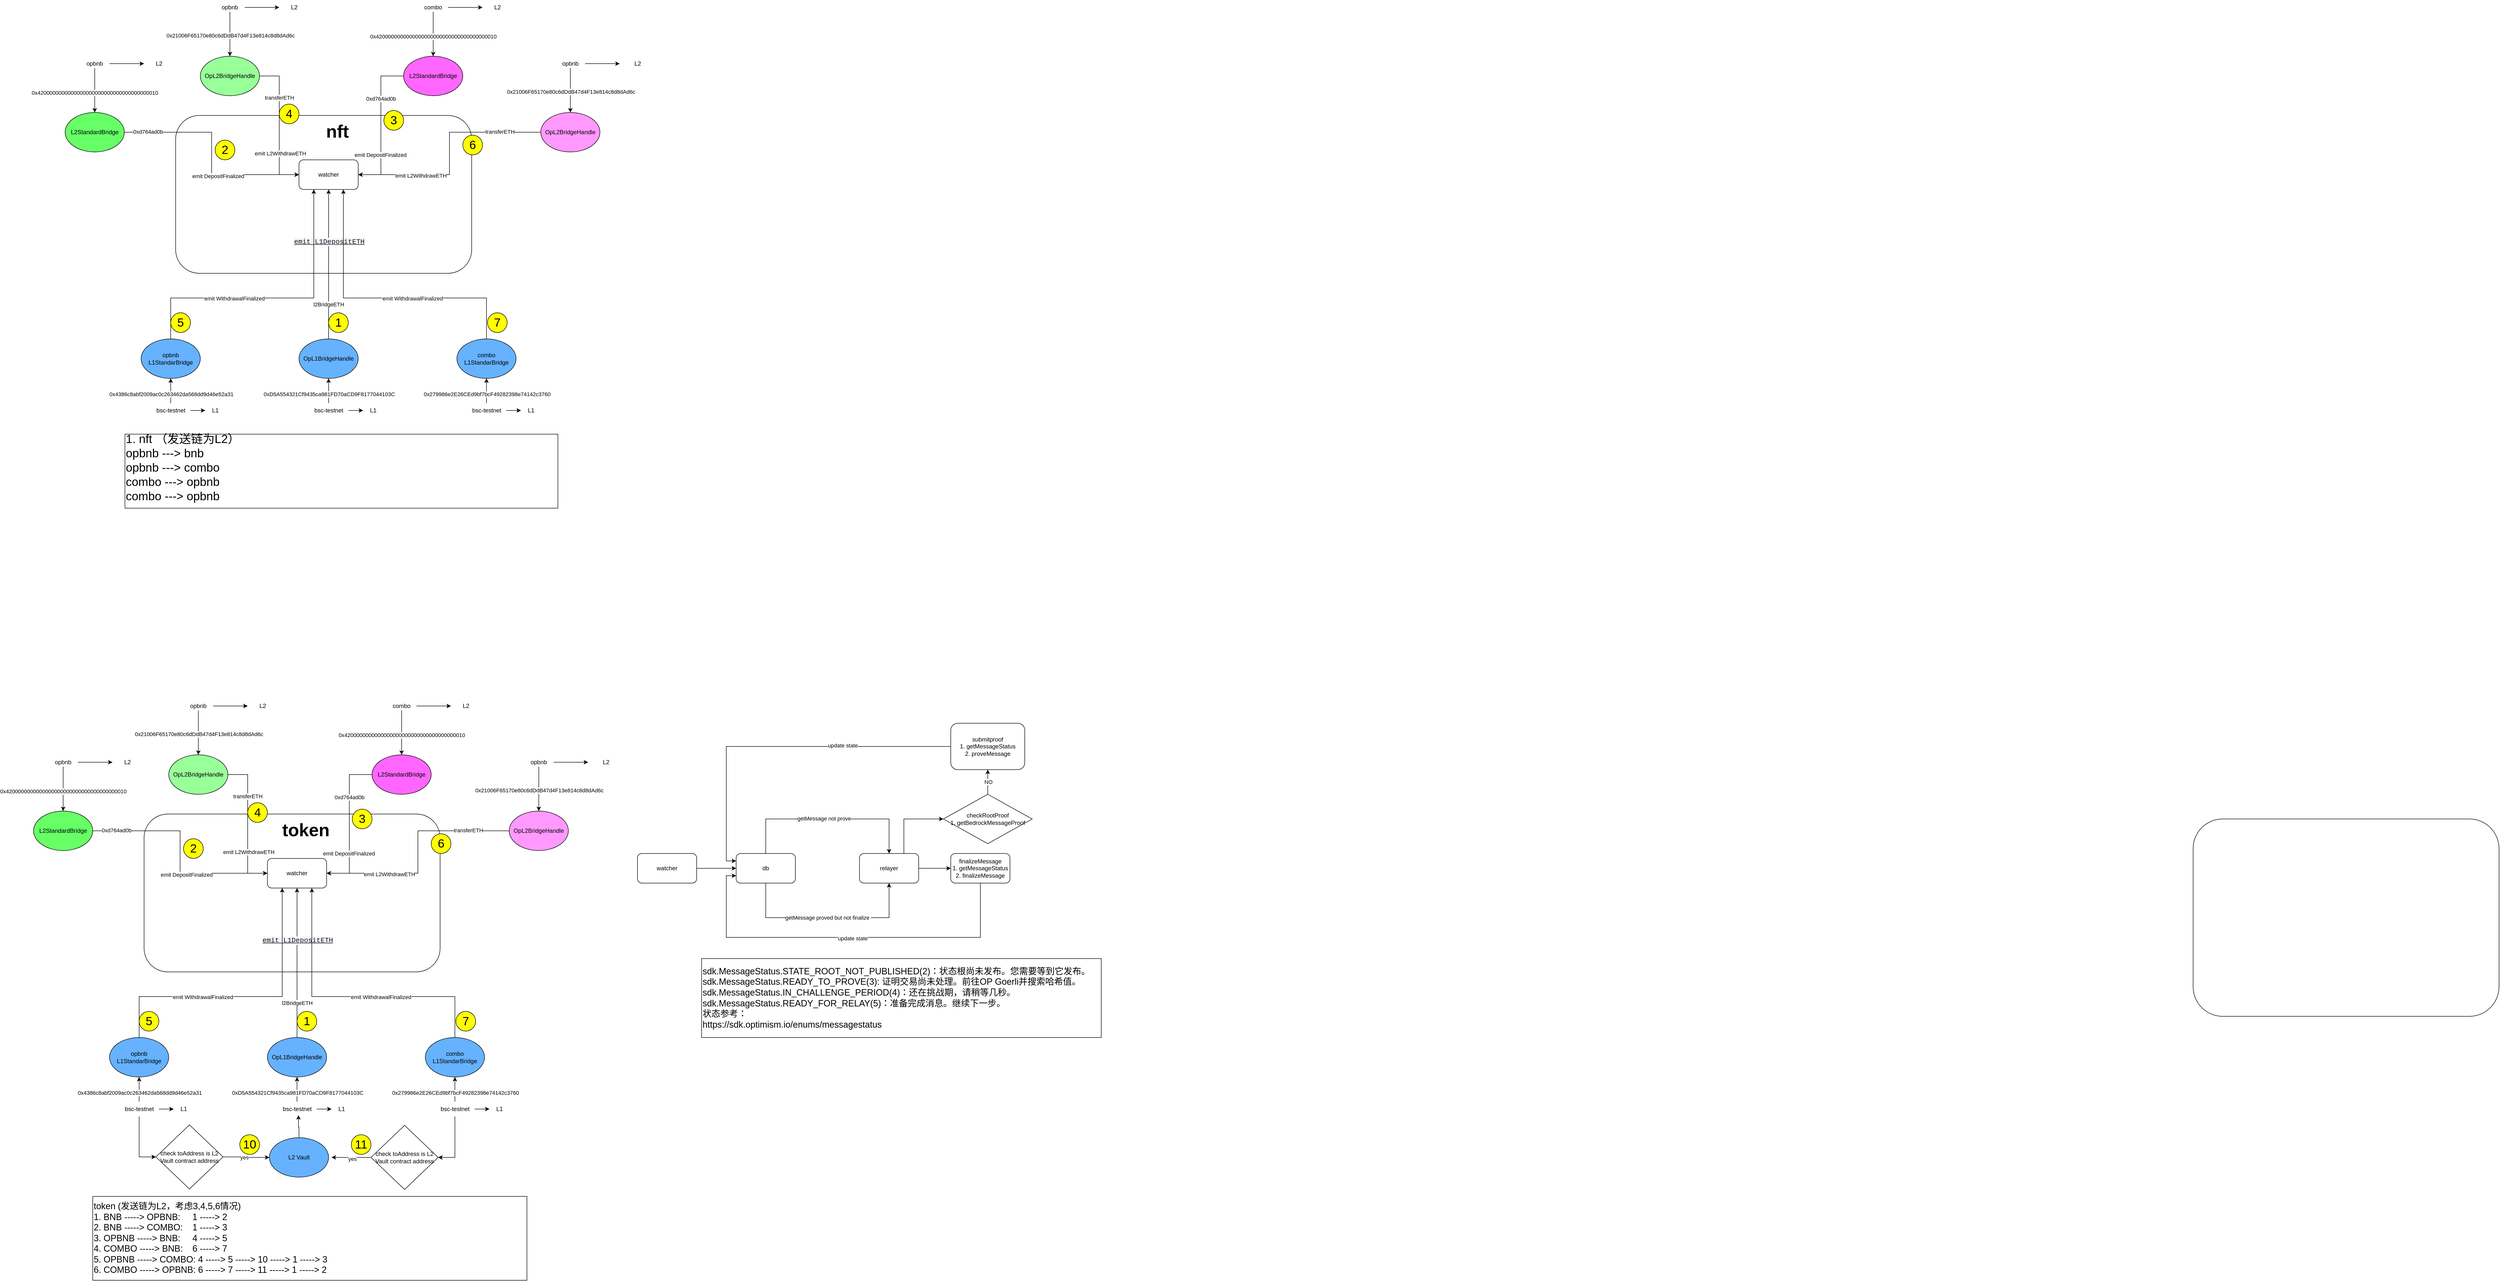 <mxfile version="21.6.5" type="github">
  <diagram name="第 1 页" id="f3eELwjGRMlKZKbWPv26">
    <mxGraphModel dx="2420" dy="3292" grid="1" gridSize="10" guides="1" tooltips="1" connect="1" arrows="1" fold="1" page="1" pageScale="1" pageWidth="827" pageHeight="1169" math="0" shadow="0">
      <root>
        <mxCell id="0" />
        <mxCell id="1" parent="0" />
        <mxCell id="pk-ojsBTlAtSfRIy_kHM-14" value="" style="rounded=1;whiteSpace=wrap;html=1;" parent="1" vertex="1">
          <mxGeometry x="90" y="160" width="600" height="320" as="geometry" />
        </mxCell>
        <mxCell id="OqEn6Bp5OOVwul3_3c2a-1" value="" style="rounded=1;whiteSpace=wrap;html=1;" parent="1" vertex="1">
          <mxGeometry x="4243" y="170" width="620" height="400" as="geometry" />
        </mxCell>
        <mxCell id="OqEn6Bp5OOVwul3_3c2a-2" value="&lt;b&gt;&lt;font style=&quot;font-size: 36px;&quot;&gt;token&lt;/font&gt;&lt;/b&gt;" style="text;strokeColor=none;align=center;fillColor=none;html=1;verticalAlign=middle;whiteSpace=wrap;rounded=0;" parent="1" vertex="1">
          <mxGeometry x="350" y="177" width="136" height="30" as="geometry" />
        </mxCell>
        <mxCell id="zGB-KyBMR6gN5TqXfp-W-48" style="edgeStyle=orthogonalEdgeStyle;rounded=0;orthogonalLoop=1;jettySize=auto;html=1;exitX=1;exitY=0.5;exitDx=0;exitDy=0;entryX=0;entryY=0.5;entryDx=0;entryDy=0;" parent="1" source="zGB-KyBMR6gN5TqXfp-W-41" target="OqEn6Bp5OOVwul3_3c2a-4" edge="1">
          <mxGeometry relative="1" as="geometry" />
        </mxCell>
        <mxCell id="zGB-KyBMR6gN5TqXfp-W-49" value="0xd764ad0b" style="edgeLabel;html=1;align=center;verticalAlign=middle;resizable=0;points=[];" parent="zGB-KyBMR6gN5TqXfp-W-48" vertex="1" connectable="0">
          <mxGeometry x="-0.783" y="1" relative="1" as="geometry">
            <mxPoint as="offset" />
          </mxGeometry>
        </mxCell>
        <mxCell id="zGB-KyBMR6gN5TqXfp-W-50" value="emit DepositFinalized" style="edgeLabel;html=1;align=center;verticalAlign=middle;resizable=0;points=[];" parent="zGB-KyBMR6gN5TqXfp-W-48" vertex="1" connectable="0">
          <mxGeometry x="0.254" y="-3" relative="1" as="geometry">
            <mxPoint as="offset" />
          </mxGeometry>
        </mxCell>
        <mxCell id="OqEn6Bp5OOVwul3_3c2a-4" value="watcher" style="rounded=1;whiteSpace=wrap;html=1;" parent="1" vertex="1">
          <mxGeometry x="340" y="250" width="120" height="60" as="geometry" />
        </mxCell>
        <mxCell id="OqEn6Bp5OOVwul3_3c2a-11" style="edgeStyle=orthogonalEdgeStyle;rounded=0;orthogonalLoop=1;jettySize=auto;html=1;entryX=0;entryY=0.5;entryDx=0;entryDy=0;" parent="1" source="OqEn6Bp5OOVwul3_3c2a-5" target="OqEn6Bp5OOVwul3_3c2a-4" edge="1">
          <mxGeometry relative="1" as="geometry" />
        </mxCell>
        <mxCell id="OqEn6Bp5OOVwul3_3c2a-12" value="transferETH" style="edgeLabel;html=1;align=center;verticalAlign=middle;resizable=0;points=[];" parent="OqEn6Bp5OOVwul3_3c2a-11" vertex="1" connectable="0">
          <mxGeometry x="-0.402" relative="1" as="geometry">
            <mxPoint as="offset" />
          </mxGeometry>
        </mxCell>
        <mxCell id="OqEn6Bp5OOVwul3_3c2a-13" value="emit L2WithdrawETH" style="edgeLabel;html=1;align=center;verticalAlign=middle;resizable=0;points=[];" parent="OqEn6Bp5OOVwul3_3c2a-11" vertex="1" connectable="0">
          <mxGeometry x="0.402" y="2" relative="1" as="geometry">
            <mxPoint as="offset" />
          </mxGeometry>
        </mxCell>
        <mxCell id="OqEn6Bp5OOVwul3_3c2a-5" value="OpL2BridgeHandle" style="ellipse;whiteSpace=wrap;html=1;fillColor=#99FF99;" parent="1" vertex="1">
          <mxGeometry x="140" y="40" width="120" height="80" as="geometry" />
        </mxCell>
        <mxCell id="OqEn6Bp5OOVwul3_3c2a-6" value="" style="endArrow=classic;html=1;rounded=0;entryX=0.5;entryY=0;entryDx=0;entryDy=0;" parent="1" target="OqEn6Bp5OOVwul3_3c2a-5" edge="1">
          <mxGeometry width="50" height="50" relative="1" as="geometry">
            <mxPoint x="200" y="-50" as="sourcePoint" />
            <mxPoint x="220" y="-30" as="targetPoint" />
          </mxGeometry>
        </mxCell>
        <mxCell id="OqEn6Bp5OOVwul3_3c2a-8" value="0x21006F65170e80c6dDdB47d4F13e814c8d8dAd6c" style="edgeLabel;html=1;align=center;verticalAlign=middle;resizable=0;points=[];" parent="OqEn6Bp5OOVwul3_3c2a-6" vertex="1" connectable="0">
          <mxGeometry x="0.067" y="1" relative="1" as="geometry">
            <mxPoint as="offset" />
          </mxGeometry>
        </mxCell>
        <mxCell id="OqEn6Bp5OOVwul3_3c2a-14" style="edgeStyle=orthogonalEdgeStyle;rounded=0;orthogonalLoop=1;jettySize=auto;html=1;" parent="1" source="OqEn6Bp5OOVwul3_3c2a-7" edge="1">
          <mxGeometry relative="1" as="geometry">
            <mxPoint x="300" y="-59" as="targetPoint" />
          </mxGeometry>
        </mxCell>
        <mxCell id="OqEn6Bp5OOVwul3_3c2a-7" value="opbnb" style="text;strokeColor=none;align=center;fillColor=none;html=1;verticalAlign=middle;whiteSpace=wrap;rounded=0;" parent="1" vertex="1">
          <mxGeometry x="170" y="-74" width="60" height="30" as="geometry" />
        </mxCell>
        <mxCell id="OqEn6Bp5OOVwul3_3c2a-15" value="L2" style="text;html=1;align=center;verticalAlign=middle;resizable=0;points=[];autosize=1;strokeColor=none;fillColor=none;" parent="1" vertex="1">
          <mxGeometry x="310" y="-74" width="40" height="30" as="geometry" />
        </mxCell>
        <mxCell id="zGB-KyBMR6gN5TqXfp-W-7" value="L1" style="text;html=1;align=center;verticalAlign=middle;resizable=0;points=[];autosize=1;strokeColor=none;fillColor=none;" parent="1" vertex="1">
          <mxGeometry x="470" y="743" width="40" height="30" as="geometry" />
        </mxCell>
        <mxCell id="zGB-KyBMR6gN5TqXfp-W-18" style="edgeStyle=orthogonalEdgeStyle;rounded=0;orthogonalLoop=1;jettySize=auto;html=1;" parent="1" source="zGB-KyBMR6gN5TqXfp-W-10" target="OqEn6Bp5OOVwul3_3c2a-4" edge="1">
          <mxGeometry relative="1" as="geometry">
            <mxPoint x="400" y="513" as="targetPoint" />
          </mxGeometry>
        </mxCell>
        <mxCell id="zGB-KyBMR6gN5TqXfp-W-19" value="l2BridgeETH" style="edgeLabel;html=1;align=center;verticalAlign=middle;resizable=0;points=[];" parent="zGB-KyBMR6gN5TqXfp-W-18" vertex="1" connectable="0">
          <mxGeometry x="-0.53" relative="1" as="geometry">
            <mxPoint y="1" as="offset" />
          </mxGeometry>
        </mxCell>
        <mxCell id="zGB-KyBMR6gN5TqXfp-W-20" value="&lt;a style=&quot;box-sizing: border-box; color: rgb(18, 22, 28); background-color: rgba(231, 234, 243, 0.4); font-size: 14px; text-align: left; cursor: pointer; font-family: SFMono-Regular, Menlo, Monaco, Consolas, &amp;quot;Liberation Mono&amp;quot;, &amp;quot;Courier New&amp;quot;, monospace !important;&quot; data-target=&quot;#demo1&quot; data-toggle=&quot;collapse&quot; class=&quot;accordion-toggle text-monospace&quot;&gt;emit L1DepositETH&lt;/a&gt;" style="edgeLabel;html=1;align=center;verticalAlign=middle;resizable=0;points=[];" parent="zGB-KyBMR6gN5TqXfp-W-18" vertex="1" connectable="0">
          <mxGeometry x="0.3" y="-1" relative="1" as="geometry">
            <mxPoint as="offset" />
          </mxGeometry>
        </mxCell>
        <mxCell id="zGB-KyBMR6gN5TqXfp-W-10" value="OpL1BridgeHandle" style="ellipse;whiteSpace=wrap;html=1;fillColor=#66B2FF;" parent="1" vertex="1">
          <mxGeometry x="340" y="613" width="120" height="80" as="geometry" />
        </mxCell>
        <mxCell id="zGB-KyBMR6gN5TqXfp-W-15" style="edgeStyle=orthogonalEdgeStyle;rounded=0;orthogonalLoop=1;jettySize=auto;html=1;" parent="1" source="zGB-KyBMR6gN5TqXfp-W-14" target="zGB-KyBMR6gN5TqXfp-W-10" edge="1">
          <mxGeometry relative="1" as="geometry" />
        </mxCell>
        <mxCell id="zGB-KyBMR6gN5TqXfp-W-17" value="0xD5A554321Cf9435ca981FD70aCD9F8177044103C" style="edgeLabel;html=1;align=center;verticalAlign=middle;resizable=0;points=[];" parent="zGB-KyBMR6gN5TqXfp-W-15" vertex="1" connectable="0">
          <mxGeometry x="-0.22" y="-1" relative="1" as="geometry">
            <mxPoint y="1" as="offset" />
          </mxGeometry>
        </mxCell>
        <mxCell id="zGB-KyBMR6gN5TqXfp-W-16" style="edgeStyle=orthogonalEdgeStyle;rounded=0;orthogonalLoop=1;jettySize=auto;html=1;" parent="1" source="zGB-KyBMR6gN5TqXfp-W-14" target="zGB-KyBMR6gN5TqXfp-W-7" edge="1">
          <mxGeometry relative="1" as="geometry" />
        </mxCell>
        <mxCell id="zGB-KyBMR6gN5TqXfp-W-14" value="bsc-testnet" style="text;html=1;align=center;verticalAlign=middle;resizable=0;points=[];autosize=1;strokeColor=none;fillColor=none;" parent="1" vertex="1">
          <mxGeometry x="360" y="743" width="80" height="30" as="geometry" />
        </mxCell>
        <mxCell id="zGB-KyBMR6gN5TqXfp-W-29" style="edgeStyle=orthogonalEdgeStyle;rounded=0;orthogonalLoop=1;jettySize=auto;html=1;entryX=1;entryY=0.5;entryDx=0;entryDy=0;" parent="1" source="zGB-KyBMR6gN5TqXfp-W-22" target="OqEn6Bp5OOVwul3_3c2a-4" edge="1">
          <mxGeometry relative="1" as="geometry" />
        </mxCell>
        <mxCell id="zGB-KyBMR6gN5TqXfp-W-30" value="0xd764ad0b" style="edgeLabel;html=1;align=center;verticalAlign=middle;resizable=0;points=[];" parent="zGB-KyBMR6gN5TqXfp-W-29" vertex="1" connectable="0">
          <mxGeometry x="-0.37" relative="1" as="geometry">
            <mxPoint as="offset" />
          </mxGeometry>
        </mxCell>
        <mxCell id="zGB-KyBMR6gN5TqXfp-W-31" value="&lt;div style=&quot;background-color: rgb(43, 43, 43); color: rgb(169, 183, 198); font-family: &amp;quot;JetBrains Mono&amp;quot;, monospace; font-size: 9.8pt;&quot;&gt;&lt;br&gt;&lt;/div&gt;" style="edgeLabel;html=1;align=center;verticalAlign=middle;resizable=0;points=[];" parent="zGB-KyBMR6gN5TqXfp-W-29" vertex="1" connectable="0">
          <mxGeometry x="0.397" y="1" relative="1" as="geometry">
            <mxPoint as="offset" />
          </mxGeometry>
        </mxCell>
        <mxCell id="zGB-KyBMR6gN5TqXfp-W-32" value="emit DepositFinalized" style="edgeLabel;html=1;align=center;verticalAlign=middle;resizable=0;points=[];" parent="zGB-KyBMR6gN5TqXfp-W-29" vertex="1" connectable="0">
          <mxGeometry x="0.411" y="-1" relative="1" as="geometry">
            <mxPoint as="offset" />
          </mxGeometry>
        </mxCell>
        <mxCell id="zGB-KyBMR6gN5TqXfp-W-22" value="L2StandardBridge" style="ellipse;whiteSpace=wrap;html=1;fillColor=#FF66FF;" parent="1" vertex="1">
          <mxGeometry x="552" y="40" width="120" height="80" as="geometry" />
        </mxCell>
        <mxCell id="zGB-KyBMR6gN5TqXfp-W-23" value="" style="endArrow=classic;html=1;rounded=0;entryX=0.5;entryY=0;entryDx=0;entryDy=0;" parent="1" target="zGB-KyBMR6gN5TqXfp-W-22" edge="1">
          <mxGeometry width="50" height="50" relative="1" as="geometry">
            <mxPoint x="612" y="-50" as="sourcePoint" />
            <mxPoint x="632" y="-30" as="targetPoint" />
          </mxGeometry>
        </mxCell>
        <mxCell id="zGB-KyBMR6gN5TqXfp-W-24" value="&lt;div style=&quot;background-color: rgb(43, 43, 43); font-size: 9.8pt; font-family: &amp;quot;JetBrains Mono&amp;quot;, monospace; color: rgb(169, 183, 198);&quot;&gt;&lt;br&gt;&lt;/div&gt;" style="edgeLabel;html=1;align=center;verticalAlign=middle;resizable=0;points=[];" parent="zGB-KyBMR6gN5TqXfp-W-23" vertex="1" connectable="0">
          <mxGeometry x="0.067" y="1" relative="1" as="geometry">
            <mxPoint as="offset" />
          </mxGeometry>
        </mxCell>
        <mxCell id="zGB-KyBMR6gN5TqXfp-W-28" value="0x4200000000000000000000000000000000000010" style="edgeLabel;html=1;align=center;verticalAlign=middle;resizable=0;points=[];" parent="zGB-KyBMR6gN5TqXfp-W-23" vertex="1" connectable="0">
          <mxGeometry x="-0.156" relative="1" as="geometry">
            <mxPoint y="12" as="offset" />
          </mxGeometry>
        </mxCell>
        <mxCell id="zGB-KyBMR6gN5TqXfp-W-25" style="edgeStyle=orthogonalEdgeStyle;rounded=0;orthogonalLoop=1;jettySize=auto;html=1;" parent="1" source="zGB-KyBMR6gN5TqXfp-W-26" edge="1">
          <mxGeometry relative="1" as="geometry">
            <mxPoint x="712" y="-59" as="targetPoint" />
          </mxGeometry>
        </mxCell>
        <mxCell id="zGB-KyBMR6gN5TqXfp-W-26" value="combo" style="text;strokeColor=none;align=center;fillColor=none;html=1;verticalAlign=middle;whiteSpace=wrap;rounded=0;" parent="1" vertex="1">
          <mxGeometry x="582" y="-74" width="60" height="30" as="geometry" />
        </mxCell>
        <mxCell id="zGB-KyBMR6gN5TqXfp-W-27" value="L2" style="text;html=1;align=center;verticalAlign=middle;resizable=0;points=[];autosize=1;strokeColor=none;fillColor=none;" parent="1" vertex="1">
          <mxGeometry x="722" y="-74" width="40" height="30" as="geometry" />
        </mxCell>
        <mxCell id="zGB-KyBMR6gN5TqXfp-W-41" value="L2StandardBridge" style="ellipse;whiteSpace=wrap;html=1;fillColor=#66FF66;" parent="1" vertex="1">
          <mxGeometry x="-134" y="154" width="120" height="80" as="geometry" />
        </mxCell>
        <mxCell id="zGB-KyBMR6gN5TqXfp-W-42" value="" style="endArrow=classic;html=1;rounded=0;entryX=0.5;entryY=0;entryDx=0;entryDy=0;" parent="1" target="zGB-KyBMR6gN5TqXfp-W-41" edge="1">
          <mxGeometry width="50" height="50" relative="1" as="geometry">
            <mxPoint x="-74" y="64" as="sourcePoint" />
            <mxPoint x="-54" y="84" as="targetPoint" />
          </mxGeometry>
        </mxCell>
        <mxCell id="zGB-KyBMR6gN5TqXfp-W-43" value="&lt;div style=&quot;background-color: rgb(43, 43, 43); font-size: 9.8pt; font-family: &amp;quot;JetBrains Mono&amp;quot;, monospace; color: rgb(169, 183, 198);&quot;&gt;&lt;br&gt;&lt;/div&gt;" style="edgeLabel;html=1;align=center;verticalAlign=middle;resizable=0;points=[];" parent="zGB-KyBMR6gN5TqXfp-W-42" vertex="1" connectable="0">
          <mxGeometry x="0.067" y="1" relative="1" as="geometry">
            <mxPoint as="offset" />
          </mxGeometry>
        </mxCell>
        <mxCell id="zGB-KyBMR6gN5TqXfp-W-44" value="0x4200000000000000000000000000000000000010" style="edgeLabel;html=1;align=center;verticalAlign=middle;resizable=0;points=[];" parent="zGB-KyBMR6gN5TqXfp-W-42" vertex="1" connectable="0">
          <mxGeometry x="-0.156" relative="1" as="geometry">
            <mxPoint y="12" as="offset" />
          </mxGeometry>
        </mxCell>
        <mxCell id="zGB-KyBMR6gN5TqXfp-W-45" style="edgeStyle=orthogonalEdgeStyle;rounded=0;orthogonalLoop=1;jettySize=auto;html=1;" parent="1" source="zGB-KyBMR6gN5TqXfp-W-46" edge="1">
          <mxGeometry relative="1" as="geometry">
            <mxPoint x="26" y="55" as="targetPoint" />
          </mxGeometry>
        </mxCell>
        <mxCell id="zGB-KyBMR6gN5TqXfp-W-46" value="opbnb" style="text;strokeColor=none;align=center;fillColor=none;html=1;verticalAlign=middle;whiteSpace=wrap;rounded=0;" parent="1" vertex="1">
          <mxGeometry x="-104" y="40" width="60" height="30" as="geometry" />
        </mxCell>
        <mxCell id="zGB-KyBMR6gN5TqXfp-W-47" value="L2" style="text;html=1;align=center;verticalAlign=middle;resizable=0;points=[];autosize=1;strokeColor=none;fillColor=none;" parent="1" vertex="1">
          <mxGeometry x="36" y="40" width="40" height="30" as="geometry" />
        </mxCell>
        <mxCell id="pk-ojsBTlAtSfRIy_kHM-1" value="L1" style="text;html=1;align=center;verticalAlign=middle;resizable=0;points=[];autosize=1;strokeColor=none;fillColor=none;" parent="1" vertex="1">
          <mxGeometry x="150" y="743" width="40" height="30" as="geometry" />
        </mxCell>
        <mxCell id="pk-ojsBTlAtSfRIy_kHM-15" style="edgeStyle=orthogonalEdgeStyle;rounded=0;orthogonalLoop=1;jettySize=auto;html=1;entryX=0.25;entryY=1;entryDx=0;entryDy=0;" parent="1" source="pk-ojsBTlAtSfRIy_kHM-2" target="OqEn6Bp5OOVwul3_3c2a-4" edge="1">
          <mxGeometry relative="1" as="geometry">
            <Array as="points">
              <mxPoint x="80" y="530" />
              <mxPoint x="370" y="530" />
            </Array>
          </mxGeometry>
        </mxCell>
        <mxCell id="pk-ojsBTlAtSfRIy_kHM-16" value="&lt;div style=&quot;background-color: rgb(43, 43, 43);&quot;&gt;&lt;br&gt;&lt;/div&gt;" style="edgeLabel;html=1;align=center;verticalAlign=middle;resizable=0;points=[];" parent="pk-ojsBTlAtSfRIy_kHM-15" vertex="1" connectable="0">
          <mxGeometry x="-0.366" relative="1" as="geometry">
            <mxPoint as="offset" />
          </mxGeometry>
        </mxCell>
        <mxCell id="pk-ojsBTlAtSfRIy_kHM-17" value="emit WithdrawalFinalized" style="edgeLabel;html=1;align=center;verticalAlign=middle;resizable=0;points=[];" parent="pk-ojsBTlAtSfRIy_kHM-15" vertex="1" connectable="0">
          <mxGeometry x="-0.287" y="-1" relative="1" as="geometry">
            <mxPoint as="offset" />
          </mxGeometry>
        </mxCell>
        <mxCell id="pk-ojsBTlAtSfRIy_kHM-2" value="opbnb&lt;br&gt;L1StandarBridge" style="ellipse;whiteSpace=wrap;html=1;fillColor=#66B2FF;" parent="1" vertex="1">
          <mxGeometry x="20" y="613" width="120" height="80" as="geometry" />
        </mxCell>
        <mxCell id="pk-ojsBTlAtSfRIy_kHM-3" style="edgeStyle=orthogonalEdgeStyle;rounded=0;orthogonalLoop=1;jettySize=auto;html=1;" parent="1" source="pk-ojsBTlAtSfRIy_kHM-6" target="pk-ojsBTlAtSfRIy_kHM-2" edge="1">
          <mxGeometry relative="1" as="geometry" />
        </mxCell>
        <mxCell id="pk-ojsBTlAtSfRIy_kHM-4" value="0x4386c8abf2009ac0c263462da568dd9d46e52a31" style="edgeLabel;html=1;align=center;verticalAlign=middle;resizable=0;points=[];" parent="pk-ojsBTlAtSfRIy_kHM-3" vertex="1" connectable="0">
          <mxGeometry x="-0.22" y="-1" relative="1" as="geometry">
            <mxPoint y="1" as="offset" />
          </mxGeometry>
        </mxCell>
        <mxCell id="pk-ojsBTlAtSfRIy_kHM-5" style="edgeStyle=orthogonalEdgeStyle;rounded=0;orthogonalLoop=1;jettySize=auto;html=1;" parent="1" source="pk-ojsBTlAtSfRIy_kHM-6" target="pk-ojsBTlAtSfRIy_kHM-1" edge="1">
          <mxGeometry relative="1" as="geometry" />
        </mxCell>
        <mxCell id="IhaADrxNW3tXN6KrPgqr-34" style="edgeStyle=orthogonalEdgeStyle;rounded=0;orthogonalLoop=1;jettySize=auto;html=1;entryX=0;entryY=0.5;entryDx=0;entryDy=0;" edge="1" parent="1" source="pk-ojsBTlAtSfRIy_kHM-6" target="IhaADrxNW3tXN6KrPgqr-33">
          <mxGeometry relative="1" as="geometry" />
        </mxCell>
        <mxCell id="pk-ojsBTlAtSfRIy_kHM-6" value="bsc-testnet" style="text;html=1;align=center;verticalAlign=middle;resizable=0;points=[];autosize=1;strokeColor=none;fillColor=none;" parent="1" vertex="1">
          <mxGeometry x="40" y="743" width="80" height="30" as="geometry" />
        </mxCell>
        <mxCell id="pk-ojsBTlAtSfRIy_kHM-7" value="L1" style="text;html=1;align=center;verticalAlign=middle;resizable=0;points=[];autosize=1;strokeColor=none;fillColor=none;" parent="1" vertex="1">
          <mxGeometry x="790" y="743" width="40" height="30" as="geometry" />
        </mxCell>
        <mxCell id="pk-ojsBTlAtSfRIy_kHM-18" style="edgeStyle=orthogonalEdgeStyle;rounded=0;orthogonalLoop=1;jettySize=auto;html=1;entryX=0.75;entryY=1;entryDx=0;entryDy=0;" parent="1" source="pk-ojsBTlAtSfRIy_kHM-8" target="OqEn6Bp5OOVwul3_3c2a-4" edge="1">
          <mxGeometry relative="1" as="geometry">
            <Array as="points">
              <mxPoint x="720" y="530" />
              <mxPoint x="430" y="530" />
            </Array>
          </mxGeometry>
        </mxCell>
        <mxCell id="pk-ojsBTlAtSfRIy_kHM-19" value="emit WithdrawalFinalized" style="edgeLabel;html=1;align=center;verticalAlign=middle;resizable=0;points=[];" parent="pk-ojsBTlAtSfRIy_kHM-18" vertex="1" connectable="0">
          <mxGeometry x="-0.213" y="1" relative="1" as="geometry">
            <mxPoint as="offset" />
          </mxGeometry>
        </mxCell>
        <mxCell id="pk-ojsBTlAtSfRIy_kHM-8" value="combo&lt;br&gt;L1StandarBridge" style="ellipse;whiteSpace=wrap;html=1;fillColor=#66B2FF;" parent="1" vertex="1">
          <mxGeometry x="660" y="613" width="120" height="80" as="geometry" />
        </mxCell>
        <mxCell id="pk-ojsBTlAtSfRIy_kHM-9" style="edgeStyle=orthogonalEdgeStyle;rounded=0;orthogonalLoop=1;jettySize=auto;html=1;" parent="1" source="pk-ojsBTlAtSfRIy_kHM-12" target="pk-ojsBTlAtSfRIy_kHM-8" edge="1">
          <mxGeometry relative="1" as="geometry" />
        </mxCell>
        <mxCell id="pk-ojsBTlAtSfRIy_kHM-10" value="0x279986e2E26CEd9bf7bcF49282398e74142c3760" style="edgeLabel;html=1;align=center;verticalAlign=middle;resizable=0;points=[];" parent="pk-ojsBTlAtSfRIy_kHM-9" vertex="1" connectable="0">
          <mxGeometry x="-0.22" y="-1" relative="1" as="geometry">
            <mxPoint y="1" as="offset" />
          </mxGeometry>
        </mxCell>
        <mxCell id="pk-ojsBTlAtSfRIy_kHM-11" style="edgeStyle=orthogonalEdgeStyle;rounded=0;orthogonalLoop=1;jettySize=auto;html=1;" parent="1" source="pk-ojsBTlAtSfRIy_kHM-12" target="pk-ojsBTlAtSfRIy_kHM-7" edge="1">
          <mxGeometry relative="1" as="geometry" />
        </mxCell>
        <mxCell id="IhaADrxNW3tXN6KrPgqr-40" style="edgeStyle=orthogonalEdgeStyle;rounded=0;orthogonalLoop=1;jettySize=auto;html=1;entryX=1;entryY=0.5;entryDx=0;entryDy=0;" edge="1" parent="1" source="pk-ojsBTlAtSfRIy_kHM-12" target="IhaADrxNW3tXN6KrPgqr-39">
          <mxGeometry relative="1" as="geometry" />
        </mxCell>
        <mxCell id="pk-ojsBTlAtSfRIy_kHM-12" value="bsc-testnet" style="text;html=1;align=center;verticalAlign=middle;resizable=0;points=[];autosize=1;strokeColor=none;fillColor=none;" parent="1" vertex="1">
          <mxGeometry x="680" y="743" width="80" height="30" as="geometry" />
        </mxCell>
        <mxCell id="pk-ojsBTlAtSfRIy_kHM-30" style="edgeStyle=orthogonalEdgeStyle;rounded=0;orthogonalLoop=1;jettySize=auto;html=1;exitX=0;exitY=0.5;exitDx=0;exitDy=0;entryX=1;entryY=0.5;entryDx=0;entryDy=0;" parent="1" source="pk-ojsBTlAtSfRIy_kHM-21" target="OqEn6Bp5OOVwul3_3c2a-4" edge="1">
          <mxGeometry relative="1" as="geometry" />
        </mxCell>
        <mxCell id="pk-ojsBTlAtSfRIy_kHM-31" value="transferETH" style="edgeLabel;html=1;align=center;verticalAlign=middle;resizable=0;points=[];" parent="pk-ojsBTlAtSfRIy_kHM-30" vertex="1" connectable="0">
          <mxGeometry x="-0.637" y="-1" relative="1" as="geometry">
            <mxPoint as="offset" />
          </mxGeometry>
        </mxCell>
        <mxCell id="pk-ojsBTlAtSfRIy_kHM-33" value="emit L2WithdrawETH" style="edgeLabel;html=1;align=center;verticalAlign=middle;resizable=0;points=[];" parent="pk-ojsBTlAtSfRIy_kHM-30" vertex="1" connectable="0">
          <mxGeometry x="0.442" y="2" relative="1" as="geometry">
            <mxPoint as="offset" />
          </mxGeometry>
        </mxCell>
        <mxCell id="pk-ojsBTlAtSfRIy_kHM-21" value="OpL2BridgeHandle" style="ellipse;whiteSpace=wrap;html=1;fillColor=#FF99FF;" parent="1" vertex="1">
          <mxGeometry x="830" y="154" width="120" height="80" as="geometry" />
        </mxCell>
        <mxCell id="pk-ojsBTlAtSfRIy_kHM-22" value="" style="endArrow=classic;html=1;rounded=0;entryX=0.5;entryY=0;entryDx=0;entryDy=0;" parent="1" target="pk-ojsBTlAtSfRIy_kHM-21" edge="1">
          <mxGeometry width="50" height="50" relative="1" as="geometry">
            <mxPoint x="890" y="64" as="sourcePoint" />
            <mxPoint x="910" y="84" as="targetPoint" />
          </mxGeometry>
        </mxCell>
        <mxCell id="pk-ojsBTlAtSfRIy_kHM-23" value="0x21006F65170e80c6dDdB47d4F13e814c8d8dAd6c" style="edgeLabel;html=1;align=center;verticalAlign=middle;resizable=0;points=[];" parent="pk-ojsBTlAtSfRIy_kHM-22" vertex="1" connectable="0">
          <mxGeometry x="0.067" y="1" relative="1" as="geometry">
            <mxPoint as="offset" />
          </mxGeometry>
        </mxCell>
        <mxCell id="pk-ojsBTlAtSfRIy_kHM-24" style="edgeStyle=orthogonalEdgeStyle;rounded=0;orthogonalLoop=1;jettySize=auto;html=1;" parent="1" source="pk-ojsBTlAtSfRIy_kHM-25" edge="1">
          <mxGeometry relative="1" as="geometry">
            <mxPoint x="990" y="55" as="targetPoint" />
          </mxGeometry>
        </mxCell>
        <mxCell id="pk-ojsBTlAtSfRIy_kHM-25" value="opbnb" style="text;strokeColor=none;align=center;fillColor=none;html=1;verticalAlign=middle;whiteSpace=wrap;rounded=0;" parent="1" vertex="1">
          <mxGeometry x="860" y="40" width="60" height="30" as="geometry" />
        </mxCell>
        <mxCell id="pk-ojsBTlAtSfRIy_kHM-29" value="L2" style="text;html=1;align=center;verticalAlign=middle;resizable=0;points=[];autosize=1;strokeColor=none;fillColor=none;" parent="1" vertex="1">
          <mxGeometry x="1006" y="40" width="40" height="30" as="geometry" />
        </mxCell>
        <mxCell id="pk-ojsBTlAtSfRIy_kHM-34" value="&lt;font style=&quot;font-size: 18px;&quot;&gt;token (发送链为L2，考虑3,4,5,6情况)&lt;br&gt;1. BNB -----&amp;gt; OPBNB:&lt;span style=&quot;white-space: pre;&quot;&gt;&#x9;&lt;/span&gt;1 -----&amp;gt; 2&amp;nbsp;&lt;br&gt;2. BNB -----&amp;gt; COMBO:&lt;span style=&quot;white-space: pre;&quot;&gt;&#x9;&lt;/span&gt;1 -----&amp;gt; 3&lt;br&gt;3. OPBNB -----&amp;gt; BNB:&lt;span style=&quot;white-space: pre;&quot;&gt;&#x9;&lt;/span&gt;4 -----&amp;gt; 5&lt;br&gt;4. COMBO -----&amp;gt; BNB:&lt;span style=&quot;white-space: pre;&quot;&gt;&#x9;&lt;/span&gt;6 -----&amp;gt; 7&lt;br&gt;5. OPBNB -----&amp;gt; COMBO: 4 -----&amp;gt; 5 -----&amp;gt; 10 -----&amp;gt; 1 -----&amp;gt; 3&lt;br&gt;6. COMBO -----&amp;gt; OPBNB: 6 -----&amp;gt; 7 -----&amp;gt; 11 -----&amp;gt; 1 -----&amp;gt; 2&lt;/font&gt;" style="whiteSpace=wrap;html=1;align=left;" parent="1" vertex="1">
          <mxGeometry x="-14" y="935" width="880" height="170" as="geometry" />
        </mxCell>
        <mxCell id="pk-ojsBTlAtSfRIy_kHM-35" value="&lt;font style=&quot;font-size: 24px;&quot;&gt;1&lt;/font&gt;" style="ellipse;whiteSpace=wrap;html=1;aspect=fixed;fillColor=#FFFF00;" parent="1" vertex="1">
          <mxGeometry x="400" y="560" width="40" height="40" as="geometry" />
        </mxCell>
        <mxCell id="pk-ojsBTlAtSfRIy_kHM-36" value="&lt;font style=&quot;font-size: 24px;&quot;&gt;2&lt;/font&gt;" style="ellipse;whiteSpace=wrap;html=1;aspect=fixed;fillColor=#FFFF00;" parent="1" vertex="1">
          <mxGeometry x="170" y="210" width="40" height="40" as="geometry" />
        </mxCell>
        <mxCell id="pk-ojsBTlAtSfRIy_kHM-37" value="&lt;font style=&quot;font-size: 24px;&quot;&gt;3&lt;/font&gt;" style="ellipse;whiteSpace=wrap;html=1;aspect=fixed;fillColor=#FFFF00;" parent="1" vertex="1">
          <mxGeometry x="512" y="150" width="40" height="40" as="geometry" />
        </mxCell>
        <mxCell id="pk-ojsBTlAtSfRIy_kHM-38" value="&lt;span style=&quot;font-size: 24px;&quot;&gt;4&lt;/span&gt;" style="ellipse;whiteSpace=wrap;html=1;aspect=fixed;fillColor=#FFFF00;" parent="1" vertex="1">
          <mxGeometry x="300" y="137" width="40" height="40" as="geometry" />
        </mxCell>
        <mxCell id="pk-ojsBTlAtSfRIy_kHM-39" value="&lt;font style=&quot;font-size: 24px;&quot;&gt;5&lt;/font&gt;" style="ellipse;whiteSpace=wrap;html=1;aspect=fixed;fillColor=#FFFF00;" parent="1" vertex="1">
          <mxGeometry x="80" y="560" width="40" height="40" as="geometry" />
        </mxCell>
        <mxCell id="pk-ojsBTlAtSfRIy_kHM-40" value="&lt;font style=&quot;font-size: 24px;&quot;&gt;6&lt;/font&gt;" style="ellipse;whiteSpace=wrap;html=1;aspect=fixed;fillColor=#FFFF00;" parent="1" vertex="1">
          <mxGeometry x="672" y="200" width="40" height="40" as="geometry" />
        </mxCell>
        <mxCell id="pk-ojsBTlAtSfRIy_kHM-41" value="&lt;font style=&quot;font-size: 24px;&quot;&gt;7&lt;/font&gt;" style="ellipse;whiteSpace=wrap;html=1;aspect=fixed;fillColor=#FFFF00;" parent="1" vertex="1">
          <mxGeometry x="722" y="560" width="40" height="40" as="geometry" />
        </mxCell>
        <mxCell id="pk-ojsBTlAtSfRIy_kHM-42" value="" style="rounded=1;whiteSpace=wrap;html=1;" parent="1" vertex="1">
          <mxGeometry x="154" y="-1256" width="600" height="320" as="geometry" />
        </mxCell>
        <mxCell id="pk-ojsBTlAtSfRIy_kHM-43" value="&lt;span style=&quot;font-size: 36px;&quot;&gt;&lt;b&gt;nft&lt;/b&gt;&lt;/span&gt;" style="text;strokeColor=none;align=center;fillColor=none;html=1;verticalAlign=middle;whiteSpace=wrap;rounded=0;" parent="1" vertex="1">
          <mxGeometry x="414" y="-1239" width="136" height="30" as="geometry" />
        </mxCell>
        <mxCell id="pk-ojsBTlAtSfRIy_kHM-44" style="edgeStyle=orthogonalEdgeStyle;rounded=0;orthogonalLoop=1;jettySize=auto;html=1;exitX=1;exitY=0.5;exitDx=0;exitDy=0;entryX=0;entryY=0.5;entryDx=0;entryDy=0;" parent="1" source="pk-ojsBTlAtSfRIy_kHM-77" target="pk-ojsBTlAtSfRIy_kHM-47" edge="1">
          <mxGeometry relative="1" as="geometry" />
        </mxCell>
        <mxCell id="pk-ojsBTlAtSfRIy_kHM-45" value="0xd764ad0b" style="edgeLabel;html=1;align=center;verticalAlign=middle;resizable=0;points=[];" parent="pk-ojsBTlAtSfRIy_kHM-44" vertex="1" connectable="0">
          <mxGeometry x="-0.783" y="1" relative="1" as="geometry">
            <mxPoint as="offset" />
          </mxGeometry>
        </mxCell>
        <mxCell id="pk-ojsBTlAtSfRIy_kHM-46" value="emit DepositFinalized" style="edgeLabel;html=1;align=center;verticalAlign=middle;resizable=0;points=[];" parent="pk-ojsBTlAtSfRIy_kHM-44" vertex="1" connectable="0">
          <mxGeometry x="0.254" y="-3" relative="1" as="geometry">
            <mxPoint as="offset" />
          </mxGeometry>
        </mxCell>
        <mxCell id="pk-ojsBTlAtSfRIy_kHM-47" value="watcher" style="rounded=1;whiteSpace=wrap;html=1;" parent="1" vertex="1">
          <mxGeometry x="404" y="-1166" width="120" height="60" as="geometry" />
        </mxCell>
        <mxCell id="pk-ojsBTlAtSfRIy_kHM-48" style="edgeStyle=orthogonalEdgeStyle;rounded=0;orthogonalLoop=1;jettySize=auto;html=1;entryX=0;entryY=0.5;entryDx=0;entryDy=0;" parent="1" source="pk-ojsBTlAtSfRIy_kHM-51" target="pk-ojsBTlAtSfRIy_kHM-47" edge="1">
          <mxGeometry relative="1" as="geometry" />
        </mxCell>
        <mxCell id="pk-ojsBTlAtSfRIy_kHM-49" value="transferETH" style="edgeLabel;html=1;align=center;verticalAlign=middle;resizable=0;points=[];" parent="pk-ojsBTlAtSfRIy_kHM-48" vertex="1" connectable="0">
          <mxGeometry x="-0.402" relative="1" as="geometry">
            <mxPoint as="offset" />
          </mxGeometry>
        </mxCell>
        <mxCell id="pk-ojsBTlAtSfRIy_kHM-50" value="emit L2WithdrawETH" style="edgeLabel;html=1;align=center;verticalAlign=middle;resizable=0;points=[];" parent="pk-ojsBTlAtSfRIy_kHM-48" vertex="1" connectable="0">
          <mxGeometry x="0.402" y="2" relative="1" as="geometry">
            <mxPoint as="offset" />
          </mxGeometry>
        </mxCell>
        <mxCell id="pk-ojsBTlAtSfRIy_kHM-51" value="OpL2BridgeHandle" style="ellipse;whiteSpace=wrap;html=1;fillColor=#99FF99;" parent="1" vertex="1">
          <mxGeometry x="204" y="-1376" width="120" height="80" as="geometry" />
        </mxCell>
        <mxCell id="pk-ojsBTlAtSfRIy_kHM-52" value="" style="endArrow=classic;html=1;rounded=0;entryX=0.5;entryY=0;entryDx=0;entryDy=0;" parent="1" target="pk-ojsBTlAtSfRIy_kHM-51" edge="1">
          <mxGeometry width="50" height="50" relative="1" as="geometry">
            <mxPoint x="264" y="-1466" as="sourcePoint" />
            <mxPoint x="284" y="-1446" as="targetPoint" />
          </mxGeometry>
        </mxCell>
        <mxCell id="pk-ojsBTlAtSfRIy_kHM-53" value="0x21006F65170e80c6dDdB47d4F13e814c8d8dAd6c" style="edgeLabel;html=1;align=center;verticalAlign=middle;resizable=0;points=[];" parent="pk-ojsBTlAtSfRIy_kHM-52" vertex="1" connectable="0">
          <mxGeometry x="0.067" y="1" relative="1" as="geometry">
            <mxPoint as="offset" />
          </mxGeometry>
        </mxCell>
        <mxCell id="pk-ojsBTlAtSfRIy_kHM-54" style="edgeStyle=orthogonalEdgeStyle;rounded=0;orthogonalLoop=1;jettySize=auto;html=1;" parent="1" source="pk-ojsBTlAtSfRIy_kHM-55" edge="1">
          <mxGeometry relative="1" as="geometry">
            <mxPoint x="364" y="-1475" as="targetPoint" />
          </mxGeometry>
        </mxCell>
        <mxCell id="pk-ojsBTlAtSfRIy_kHM-55" value="opbnb" style="text;strokeColor=none;align=center;fillColor=none;html=1;verticalAlign=middle;whiteSpace=wrap;rounded=0;" parent="1" vertex="1">
          <mxGeometry x="234" y="-1490" width="60" height="30" as="geometry" />
        </mxCell>
        <mxCell id="pk-ojsBTlAtSfRIy_kHM-56" value="L2" style="text;html=1;align=center;verticalAlign=middle;resizable=0;points=[];autosize=1;strokeColor=none;fillColor=none;" parent="1" vertex="1">
          <mxGeometry x="374" y="-1490" width="40" height="30" as="geometry" />
        </mxCell>
        <mxCell id="pk-ojsBTlAtSfRIy_kHM-57" value="L1" style="text;html=1;align=center;verticalAlign=middle;resizable=0;points=[];autosize=1;strokeColor=none;fillColor=none;" parent="1" vertex="1">
          <mxGeometry x="534" y="-673" width="40" height="30" as="geometry" />
        </mxCell>
        <mxCell id="pk-ojsBTlAtSfRIy_kHM-58" style="edgeStyle=orthogonalEdgeStyle;rounded=0;orthogonalLoop=1;jettySize=auto;html=1;" parent="1" source="pk-ojsBTlAtSfRIy_kHM-61" target="pk-ojsBTlAtSfRIy_kHM-47" edge="1">
          <mxGeometry relative="1" as="geometry">
            <mxPoint x="464" y="-903" as="targetPoint" />
          </mxGeometry>
        </mxCell>
        <mxCell id="pk-ojsBTlAtSfRIy_kHM-59" value="l2BridgeETH" style="edgeLabel;html=1;align=center;verticalAlign=middle;resizable=0;points=[];" parent="pk-ojsBTlAtSfRIy_kHM-58" vertex="1" connectable="0">
          <mxGeometry x="-0.53" relative="1" as="geometry">
            <mxPoint y="1" as="offset" />
          </mxGeometry>
        </mxCell>
        <mxCell id="pk-ojsBTlAtSfRIy_kHM-60" value="&lt;a style=&quot;box-sizing: border-box; color: rgb(18, 22, 28); background-color: rgba(231, 234, 243, 0.4); font-size: 14px; text-align: left; cursor: pointer; font-family: SFMono-Regular, Menlo, Monaco, Consolas, &amp;quot;Liberation Mono&amp;quot;, &amp;quot;Courier New&amp;quot;, monospace !important;&quot; data-target=&quot;#demo1&quot; data-toggle=&quot;collapse&quot; class=&quot;accordion-toggle text-monospace&quot;&gt;emit L1DepositETH&lt;/a&gt;" style="edgeLabel;html=1;align=center;verticalAlign=middle;resizable=0;points=[];" parent="pk-ojsBTlAtSfRIy_kHM-58" vertex="1" connectable="0">
          <mxGeometry x="0.3" y="-1" relative="1" as="geometry">
            <mxPoint as="offset" />
          </mxGeometry>
        </mxCell>
        <mxCell id="pk-ojsBTlAtSfRIy_kHM-61" value="OpL1BridgeHandle" style="ellipse;whiteSpace=wrap;html=1;fillColor=#66B2FF;" parent="1" vertex="1">
          <mxGeometry x="404" y="-803" width="120" height="80" as="geometry" />
        </mxCell>
        <mxCell id="pk-ojsBTlAtSfRIy_kHM-62" style="edgeStyle=orthogonalEdgeStyle;rounded=0;orthogonalLoop=1;jettySize=auto;html=1;" parent="1" source="pk-ojsBTlAtSfRIy_kHM-65" target="pk-ojsBTlAtSfRIy_kHM-61" edge="1">
          <mxGeometry relative="1" as="geometry" />
        </mxCell>
        <mxCell id="pk-ojsBTlAtSfRIy_kHM-63" value="0xD5A554321Cf9435ca981FD70aCD9F8177044103C" style="edgeLabel;html=1;align=center;verticalAlign=middle;resizable=0;points=[];" parent="pk-ojsBTlAtSfRIy_kHM-62" vertex="1" connectable="0">
          <mxGeometry x="-0.22" y="-1" relative="1" as="geometry">
            <mxPoint y="1" as="offset" />
          </mxGeometry>
        </mxCell>
        <mxCell id="pk-ojsBTlAtSfRIy_kHM-64" style="edgeStyle=orthogonalEdgeStyle;rounded=0;orthogonalLoop=1;jettySize=auto;html=1;" parent="1" source="pk-ojsBTlAtSfRIy_kHM-65" target="pk-ojsBTlAtSfRIy_kHM-57" edge="1">
          <mxGeometry relative="1" as="geometry" />
        </mxCell>
        <mxCell id="pk-ojsBTlAtSfRIy_kHM-65" value="bsc-testnet" style="text;html=1;align=center;verticalAlign=middle;resizable=0;points=[];autosize=1;strokeColor=none;fillColor=none;" parent="1" vertex="1">
          <mxGeometry x="424" y="-673" width="80" height="30" as="geometry" />
        </mxCell>
        <mxCell id="pk-ojsBTlAtSfRIy_kHM-66" style="edgeStyle=orthogonalEdgeStyle;rounded=0;orthogonalLoop=1;jettySize=auto;html=1;entryX=1;entryY=0.5;entryDx=0;entryDy=0;" parent="1" source="pk-ojsBTlAtSfRIy_kHM-70" target="pk-ojsBTlAtSfRIy_kHM-47" edge="1">
          <mxGeometry relative="1" as="geometry" />
        </mxCell>
        <mxCell id="pk-ojsBTlAtSfRIy_kHM-67" value="0xd764ad0b" style="edgeLabel;html=1;align=center;verticalAlign=middle;resizable=0;points=[];" parent="pk-ojsBTlAtSfRIy_kHM-66" vertex="1" connectable="0">
          <mxGeometry x="-0.37" relative="1" as="geometry">
            <mxPoint as="offset" />
          </mxGeometry>
        </mxCell>
        <mxCell id="pk-ojsBTlAtSfRIy_kHM-68" value="&lt;div style=&quot;background-color: rgb(43, 43, 43); color: rgb(169, 183, 198); font-family: &amp;quot;JetBrains Mono&amp;quot;, monospace; font-size: 9.8pt;&quot;&gt;&lt;br&gt;&lt;/div&gt;" style="edgeLabel;html=1;align=center;verticalAlign=middle;resizable=0;points=[];" parent="pk-ojsBTlAtSfRIy_kHM-66" vertex="1" connectable="0">
          <mxGeometry x="0.397" y="1" relative="1" as="geometry">
            <mxPoint as="offset" />
          </mxGeometry>
        </mxCell>
        <mxCell id="pk-ojsBTlAtSfRIy_kHM-69" value="emit DepositFinalized" style="edgeLabel;html=1;align=center;verticalAlign=middle;resizable=0;points=[];" parent="pk-ojsBTlAtSfRIy_kHM-66" vertex="1" connectable="0">
          <mxGeometry x="0.411" y="-1" relative="1" as="geometry">
            <mxPoint as="offset" />
          </mxGeometry>
        </mxCell>
        <mxCell id="pk-ojsBTlAtSfRIy_kHM-70" value="L2StandardBridge" style="ellipse;whiteSpace=wrap;html=1;fillColor=#FF66FF;" parent="1" vertex="1">
          <mxGeometry x="616" y="-1376" width="120" height="80" as="geometry" />
        </mxCell>
        <mxCell id="pk-ojsBTlAtSfRIy_kHM-71" value="" style="endArrow=classic;html=1;rounded=0;entryX=0.5;entryY=0;entryDx=0;entryDy=0;" parent="1" target="pk-ojsBTlAtSfRIy_kHM-70" edge="1">
          <mxGeometry width="50" height="50" relative="1" as="geometry">
            <mxPoint x="676" y="-1466" as="sourcePoint" />
            <mxPoint x="696" y="-1446" as="targetPoint" />
          </mxGeometry>
        </mxCell>
        <mxCell id="pk-ojsBTlAtSfRIy_kHM-72" value="&lt;div style=&quot;background-color: rgb(43, 43, 43); font-size: 9.8pt; font-family: &amp;quot;JetBrains Mono&amp;quot;, monospace; color: rgb(169, 183, 198);&quot;&gt;&lt;br&gt;&lt;/div&gt;" style="edgeLabel;html=1;align=center;verticalAlign=middle;resizable=0;points=[];" parent="pk-ojsBTlAtSfRIy_kHM-71" vertex="1" connectable="0">
          <mxGeometry x="0.067" y="1" relative="1" as="geometry">
            <mxPoint as="offset" />
          </mxGeometry>
        </mxCell>
        <mxCell id="pk-ojsBTlAtSfRIy_kHM-73" value="0x4200000000000000000000000000000000000010" style="edgeLabel;html=1;align=center;verticalAlign=middle;resizable=0;points=[];" parent="pk-ojsBTlAtSfRIy_kHM-71" vertex="1" connectable="0">
          <mxGeometry x="-0.156" relative="1" as="geometry">
            <mxPoint y="12" as="offset" />
          </mxGeometry>
        </mxCell>
        <mxCell id="pk-ojsBTlAtSfRIy_kHM-74" style="edgeStyle=orthogonalEdgeStyle;rounded=0;orthogonalLoop=1;jettySize=auto;html=1;" parent="1" source="pk-ojsBTlAtSfRIy_kHM-75" edge="1">
          <mxGeometry relative="1" as="geometry">
            <mxPoint x="776" y="-1475" as="targetPoint" />
          </mxGeometry>
        </mxCell>
        <mxCell id="pk-ojsBTlAtSfRIy_kHM-75" value="combo" style="text;strokeColor=none;align=center;fillColor=none;html=1;verticalAlign=middle;whiteSpace=wrap;rounded=0;" parent="1" vertex="1">
          <mxGeometry x="646" y="-1490" width="60" height="30" as="geometry" />
        </mxCell>
        <mxCell id="pk-ojsBTlAtSfRIy_kHM-76" value="L2" style="text;html=1;align=center;verticalAlign=middle;resizable=0;points=[];autosize=1;strokeColor=none;fillColor=none;" parent="1" vertex="1">
          <mxGeometry x="786" y="-1490" width="40" height="30" as="geometry" />
        </mxCell>
        <mxCell id="pk-ojsBTlAtSfRIy_kHM-77" value="L2StandardBridge" style="ellipse;whiteSpace=wrap;html=1;fillColor=#66FF66;" parent="1" vertex="1">
          <mxGeometry x="-70" y="-1262" width="120" height="80" as="geometry" />
        </mxCell>
        <mxCell id="pk-ojsBTlAtSfRIy_kHM-78" value="" style="endArrow=classic;html=1;rounded=0;entryX=0.5;entryY=0;entryDx=0;entryDy=0;" parent="1" target="pk-ojsBTlAtSfRIy_kHM-77" edge="1">
          <mxGeometry width="50" height="50" relative="1" as="geometry">
            <mxPoint x="-10" y="-1352" as="sourcePoint" />
            <mxPoint x="10" y="-1332" as="targetPoint" />
          </mxGeometry>
        </mxCell>
        <mxCell id="pk-ojsBTlAtSfRIy_kHM-79" value="&lt;div style=&quot;background-color: rgb(43, 43, 43); font-size: 9.8pt; font-family: &amp;quot;JetBrains Mono&amp;quot;, monospace; color: rgb(169, 183, 198);&quot;&gt;&lt;br&gt;&lt;/div&gt;" style="edgeLabel;html=1;align=center;verticalAlign=middle;resizable=0;points=[];" parent="pk-ojsBTlAtSfRIy_kHM-78" vertex="1" connectable="0">
          <mxGeometry x="0.067" y="1" relative="1" as="geometry">
            <mxPoint as="offset" />
          </mxGeometry>
        </mxCell>
        <mxCell id="pk-ojsBTlAtSfRIy_kHM-80" value="0x4200000000000000000000000000000000000010" style="edgeLabel;html=1;align=center;verticalAlign=middle;resizable=0;points=[];" parent="pk-ojsBTlAtSfRIy_kHM-78" vertex="1" connectable="0">
          <mxGeometry x="-0.156" relative="1" as="geometry">
            <mxPoint y="12" as="offset" />
          </mxGeometry>
        </mxCell>
        <mxCell id="pk-ojsBTlAtSfRIy_kHM-81" style="edgeStyle=orthogonalEdgeStyle;rounded=0;orthogonalLoop=1;jettySize=auto;html=1;" parent="1" source="pk-ojsBTlAtSfRIy_kHM-82" edge="1">
          <mxGeometry relative="1" as="geometry">
            <mxPoint x="90" y="-1361" as="targetPoint" />
          </mxGeometry>
        </mxCell>
        <mxCell id="pk-ojsBTlAtSfRIy_kHM-82" value="opbnb" style="text;strokeColor=none;align=center;fillColor=none;html=1;verticalAlign=middle;whiteSpace=wrap;rounded=0;" parent="1" vertex="1">
          <mxGeometry x="-40" y="-1376" width="60" height="30" as="geometry" />
        </mxCell>
        <mxCell id="pk-ojsBTlAtSfRIy_kHM-83" value="L2" style="text;html=1;align=center;verticalAlign=middle;resizable=0;points=[];autosize=1;strokeColor=none;fillColor=none;" parent="1" vertex="1">
          <mxGeometry x="100" y="-1376" width="40" height="30" as="geometry" />
        </mxCell>
        <mxCell id="pk-ojsBTlAtSfRIy_kHM-84" value="L1" style="text;html=1;align=center;verticalAlign=middle;resizable=0;points=[];autosize=1;strokeColor=none;fillColor=none;" parent="1" vertex="1">
          <mxGeometry x="214" y="-673" width="40" height="30" as="geometry" />
        </mxCell>
        <mxCell id="pk-ojsBTlAtSfRIy_kHM-85" style="edgeStyle=orthogonalEdgeStyle;rounded=0;orthogonalLoop=1;jettySize=auto;html=1;entryX=0.25;entryY=1;entryDx=0;entryDy=0;" parent="1" source="pk-ojsBTlAtSfRIy_kHM-88" target="pk-ojsBTlAtSfRIy_kHM-47" edge="1">
          <mxGeometry relative="1" as="geometry">
            <Array as="points">
              <mxPoint x="144" y="-886" />
              <mxPoint x="434" y="-886" />
            </Array>
          </mxGeometry>
        </mxCell>
        <mxCell id="pk-ojsBTlAtSfRIy_kHM-86" value="&lt;div style=&quot;background-color: rgb(43, 43, 43);&quot;&gt;&lt;br&gt;&lt;/div&gt;" style="edgeLabel;html=1;align=center;verticalAlign=middle;resizable=0;points=[];" parent="pk-ojsBTlAtSfRIy_kHM-85" vertex="1" connectable="0">
          <mxGeometry x="-0.366" relative="1" as="geometry">
            <mxPoint as="offset" />
          </mxGeometry>
        </mxCell>
        <mxCell id="pk-ojsBTlAtSfRIy_kHM-87" value="emit WithdrawalFinalized" style="edgeLabel;html=1;align=center;verticalAlign=middle;resizable=0;points=[];" parent="pk-ojsBTlAtSfRIy_kHM-85" vertex="1" connectable="0">
          <mxGeometry x="-0.287" y="-1" relative="1" as="geometry">
            <mxPoint as="offset" />
          </mxGeometry>
        </mxCell>
        <mxCell id="pk-ojsBTlAtSfRIy_kHM-88" value="opbnb&lt;br&gt;L1StandarBridge" style="ellipse;whiteSpace=wrap;html=1;fillColor=#66B2FF;" parent="1" vertex="1">
          <mxGeometry x="84" y="-803" width="120" height="80" as="geometry" />
        </mxCell>
        <mxCell id="pk-ojsBTlAtSfRIy_kHM-89" style="edgeStyle=orthogonalEdgeStyle;rounded=0;orthogonalLoop=1;jettySize=auto;html=1;" parent="1" source="pk-ojsBTlAtSfRIy_kHM-92" target="pk-ojsBTlAtSfRIy_kHM-88" edge="1">
          <mxGeometry relative="1" as="geometry" />
        </mxCell>
        <mxCell id="pk-ojsBTlAtSfRIy_kHM-90" value="0x4386c8abf2009ac0c263462da568dd9d46e52a31" style="edgeLabel;html=1;align=center;verticalAlign=middle;resizable=0;points=[];" parent="pk-ojsBTlAtSfRIy_kHM-89" vertex="1" connectable="0">
          <mxGeometry x="-0.22" y="-1" relative="1" as="geometry">
            <mxPoint y="1" as="offset" />
          </mxGeometry>
        </mxCell>
        <mxCell id="pk-ojsBTlAtSfRIy_kHM-91" style="edgeStyle=orthogonalEdgeStyle;rounded=0;orthogonalLoop=1;jettySize=auto;html=1;" parent="1" source="pk-ojsBTlAtSfRIy_kHM-92" target="pk-ojsBTlAtSfRIy_kHM-84" edge="1">
          <mxGeometry relative="1" as="geometry" />
        </mxCell>
        <mxCell id="pk-ojsBTlAtSfRIy_kHM-92" value="bsc-testnet" style="text;html=1;align=center;verticalAlign=middle;resizable=0;points=[];autosize=1;strokeColor=none;fillColor=none;" parent="1" vertex="1">
          <mxGeometry x="104" y="-673" width="80" height="30" as="geometry" />
        </mxCell>
        <mxCell id="pk-ojsBTlAtSfRIy_kHM-93" value="L1" style="text;html=1;align=center;verticalAlign=middle;resizable=0;points=[];autosize=1;strokeColor=none;fillColor=none;" parent="1" vertex="1">
          <mxGeometry x="854" y="-673" width="40" height="30" as="geometry" />
        </mxCell>
        <mxCell id="pk-ojsBTlAtSfRIy_kHM-94" style="edgeStyle=orthogonalEdgeStyle;rounded=0;orthogonalLoop=1;jettySize=auto;html=1;entryX=0.75;entryY=1;entryDx=0;entryDy=0;" parent="1" source="pk-ojsBTlAtSfRIy_kHM-96" target="pk-ojsBTlAtSfRIy_kHM-47" edge="1">
          <mxGeometry relative="1" as="geometry">
            <Array as="points">
              <mxPoint x="784" y="-886" />
              <mxPoint x="494" y="-886" />
            </Array>
          </mxGeometry>
        </mxCell>
        <mxCell id="pk-ojsBTlAtSfRIy_kHM-95" value="emit WithdrawalFinalized" style="edgeLabel;html=1;align=center;verticalAlign=middle;resizable=0;points=[];" parent="pk-ojsBTlAtSfRIy_kHM-94" vertex="1" connectable="0">
          <mxGeometry x="-0.213" y="1" relative="1" as="geometry">
            <mxPoint as="offset" />
          </mxGeometry>
        </mxCell>
        <mxCell id="pk-ojsBTlAtSfRIy_kHM-96" value="combo&lt;br&gt;L1StandarBridge" style="ellipse;whiteSpace=wrap;html=1;fillColor=#66B2FF;" parent="1" vertex="1">
          <mxGeometry x="724" y="-803" width="120" height="80" as="geometry" />
        </mxCell>
        <mxCell id="pk-ojsBTlAtSfRIy_kHM-97" style="edgeStyle=orthogonalEdgeStyle;rounded=0;orthogonalLoop=1;jettySize=auto;html=1;" parent="1" source="pk-ojsBTlAtSfRIy_kHM-100" target="pk-ojsBTlAtSfRIy_kHM-96" edge="1">
          <mxGeometry relative="1" as="geometry" />
        </mxCell>
        <mxCell id="pk-ojsBTlAtSfRIy_kHM-98" value="0x279986e2E26CEd9bf7bcF49282398e74142c3760" style="edgeLabel;html=1;align=center;verticalAlign=middle;resizable=0;points=[];" parent="pk-ojsBTlAtSfRIy_kHM-97" vertex="1" connectable="0">
          <mxGeometry x="-0.22" y="-1" relative="1" as="geometry">
            <mxPoint y="1" as="offset" />
          </mxGeometry>
        </mxCell>
        <mxCell id="pk-ojsBTlAtSfRIy_kHM-99" style="edgeStyle=orthogonalEdgeStyle;rounded=0;orthogonalLoop=1;jettySize=auto;html=1;" parent="1" source="pk-ojsBTlAtSfRIy_kHM-100" target="pk-ojsBTlAtSfRIy_kHM-93" edge="1">
          <mxGeometry relative="1" as="geometry" />
        </mxCell>
        <mxCell id="pk-ojsBTlAtSfRIy_kHM-100" value="bsc-testnet" style="text;html=1;align=center;verticalAlign=middle;resizable=0;points=[];autosize=1;strokeColor=none;fillColor=none;" parent="1" vertex="1">
          <mxGeometry x="744" y="-673" width="80" height="30" as="geometry" />
        </mxCell>
        <mxCell id="pk-ojsBTlAtSfRIy_kHM-101" style="edgeStyle=orthogonalEdgeStyle;rounded=0;orthogonalLoop=1;jettySize=auto;html=1;exitX=0;exitY=0.5;exitDx=0;exitDy=0;entryX=1;entryY=0.5;entryDx=0;entryDy=0;" parent="1" source="pk-ojsBTlAtSfRIy_kHM-104" target="pk-ojsBTlAtSfRIy_kHM-47" edge="1">
          <mxGeometry relative="1" as="geometry" />
        </mxCell>
        <mxCell id="pk-ojsBTlAtSfRIy_kHM-102" value="transferETH" style="edgeLabel;html=1;align=center;verticalAlign=middle;resizable=0;points=[];" parent="pk-ojsBTlAtSfRIy_kHM-101" vertex="1" connectable="0">
          <mxGeometry x="-0.637" y="-1" relative="1" as="geometry">
            <mxPoint as="offset" />
          </mxGeometry>
        </mxCell>
        <mxCell id="pk-ojsBTlAtSfRIy_kHM-103" value="emit L2WithdrawETH" style="edgeLabel;html=1;align=center;verticalAlign=middle;resizable=0;points=[];" parent="pk-ojsBTlAtSfRIy_kHM-101" vertex="1" connectable="0">
          <mxGeometry x="0.442" y="2" relative="1" as="geometry">
            <mxPoint as="offset" />
          </mxGeometry>
        </mxCell>
        <mxCell id="pk-ojsBTlAtSfRIy_kHM-104" value="OpL2BridgeHandle" style="ellipse;whiteSpace=wrap;html=1;fillColor=#FF99FF;" parent="1" vertex="1">
          <mxGeometry x="894" y="-1262" width="120" height="80" as="geometry" />
        </mxCell>
        <mxCell id="pk-ojsBTlAtSfRIy_kHM-105" value="" style="endArrow=classic;html=1;rounded=0;entryX=0.5;entryY=0;entryDx=0;entryDy=0;" parent="1" target="pk-ojsBTlAtSfRIy_kHM-104" edge="1">
          <mxGeometry width="50" height="50" relative="1" as="geometry">
            <mxPoint x="954" y="-1352" as="sourcePoint" />
            <mxPoint x="974" y="-1332" as="targetPoint" />
          </mxGeometry>
        </mxCell>
        <mxCell id="pk-ojsBTlAtSfRIy_kHM-106" value="0x21006F65170e80c6dDdB47d4F13e814c8d8dAd6c" style="edgeLabel;html=1;align=center;verticalAlign=middle;resizable=0;points=[];" parent="pk-ojsBTlAtSfRIy_kHM-105" vertex="1" connectable="0">
          <mxGeometry x="0.067" y="1" relative="1" as="geometry">
            <mxPoint as="offset" />
          </mxGeometry>
        </mxCell>
        <mxCell id="pk-ojsBTlAtSfRIy_kHM-107" style="edgeStyle=orthogonalEdgeStyle;rounded=0;orthogonalLoop=1;jettySize=auto;html=1;" parent="1" source="pk-ojsBTlAtSfRIy_kHM-108" edge="1">
          <mxGeometry relative="1" as="geometry">
            <mxPoint x="1054" y="-1361" as="targetPoint" />
          </mxGeometry>
        </mxCell>
        <mxCell id="pk-ojsBTlAtSfRIy_kHM-108" value="opbnb" style="text;strokeColor=none;align=center;fillColor=none;html=1;verticalAlign=middle;whiteSpace=wrap;rounded=0;" parent="1" vertex="1">
          <mxGeometry x="924" y="-1376" width="60" height="30" as="geometry" />
        </mxCell>
        <mxCell id="pk-ojsBTlAtSfRIy_kHM-109" value="L2" style="text;html=1;align=center;verticalAlign=middle;resizable=0;points=[];autosize=1;strokeColor=none;fillColor=none;" parent="1" vertex="1">
          <mxGeometry x="1070" y="-1376" width="40" height="30" as="geometry" />
        </mxCell>
        <mxCell id="pk-ojsBTlAtSfRIy_kHM-111" value="&lt;font style=&quot;font-size: 24px;&quot;&gt;1&lt;/font&gt;" style="ellipse;whiteSpace=wrap;html=1;aspect=fixed;fillColor=#FFFF00;" parent="1" vertex="1">
          <mxGeometry x="464" y="-856" width="40" height="40" as="geometry" />
        </mxCell>
        <mxCell id="pk-ojsBTlAtSfRIy_kHM-112" value="&lt;font style=&quot;font-size: 24px;&quot;&gt;2&lt;/font&gt;" style="ellipse;whiteSpace=wrap;html=1;aspect=fixed;fillColor=#FFFF00;" parent="1" vertex="1">
          <mxGeometry x="234" y="-1206" width="40" height="40" as="geometry" />
        </mxCell>
        <mxCell id="pk-ojsBTlAtSfRIy_kHM-113" value="&lt;font style=&quot;font-size: 24px;&quot;&gt;3&lt;/font&gt;" style="ellipse;whiteSpace=wrap;html=1;aspect=fixed;fillColor=#FFFF00;" parent="1" vertex="1">
          <mxGeometry x="576" y="-1266" width="40" height="40" as="geometry" />
        </mxCell>
        <mxCell id="pk-ojsBTlAtSfRIy_kHM-114" value="&lt;span style=&quot;font-size: 24px;&quot;&gt;4&lt;/span&gt;" style="ellipse;whiteSpace=wrap;html=1;aspect=fixed;fillColor=#FFFF00;" parent="1" vertex="1">
          <mxGeometry x="364" y="-1279" width="40" height="40" as="geometry" />
        </mxCell>
        <mxCell id="pk-ojsBTlAtSfRIy_kHM-115" value="&lt;font style=&quot;font-size: 24px;&quot;&gt;5&lt;/font&gt;" style="ellipse;whiteSpace=wrap;html=1;aspect=fixed;fillColor=#FFFF00;" parent="1" vertex="1">
          <mxGeometry x="144" y="-856" width="40" height="40" as="geometry" />
        </mxCell>
        <mxCell id="pk-ojsBTlAtSfRIy_kHM-116" value="&lt;font style=&quot;font-size: 24px;&quot;&gt;6&lt;/font&gt;" style="ellipse;whiteSpace=wrap;html=1;aspect=fixed;fillColor=#FFFF00;" parent="1" vertex="1">
          <mxGeometry x="736" y="-1216" width="40" height="40" as="geometry" />
        </mxCell>
        <mxCell id="pk-ojsBTlAtSfRIy_kHM-117" value="&lt;font style=&quot;font-size: 24px;&quot;&gt;7&lt;/font&gt;" style="ellipse;whiteSpace=wrap;html=1;aspect=fixed;fillColor=#FFFF00;" parent="1" vertex="1">
          <mxGeometry x="786" y="-856" width="40" height="40" as="geometry" />
        </mxCell>
        <mxCell id="pk-ojsBTlAtSfRIy_kHM-120" value="&lt;font style=&quot;&quot;&gt;&lt;font style=&quot;font-size: 24px;&quot;&gt;1. nft （发送链为L2）&lt;br&gt;opbnb ---&amp;gt; bnb&lt;br&gt;opbnb ---&amp;gt; combo&lt;br&gt;combo ---&amp;gt; opbnb&lt;br&gt;combo ---&amp;gt; opbnb&lt;br&gt;&lt;/font&gt;&lt;br&gt;&lt;/font&gt;" style="whiteSpace=wrap;html=1;align=left;" parent="1" vertex="1">
          <mxGeometry x="51.25" y="-610" width="877.5" height="150" as="geometry" />
        </mxCell>
        <mxCell id="IhaADrxNW3tXN6KrPgqr-13" style="edgeStyle=orthogonalEdgeStyle;rounded=0;orthogonalLoop=1;jettySize=auto;html=1;exitX=0.75;exitY=0;exitDx=0;exitDy=0;entryX=0;entryY=0.5;entryDx=0;entryDy=0;" edge="1" parent="1" source="IhaADrxNW3tXN6KrPgqr-1" target="IhaADrxNW3tXN6KrPgqr-12">
          <mxGeometry relative="1" as="geometry" />
        </mxCell>
        <mxCell id="IhaADrxNW3tXN6KrPgqr-28" style="edgeStyle=orthogonalEdgeStyle;rounded=0;orthogonalLoop=1;jettySize=auto;html=1;" edge="1" parent="1" source="IhaADrxNW3tXN6KrPgqr-1" target="IhaADrxNW3tXN6KrPgqr-27">
          <mxGeometry relative="1" as="geometry" />
        </mxCell>
        <mxCell id="IhaADrxNW3tXN6KrPgqr-1" value="relayer" style="rounded=1;whiteSpace=wrap;html=1;" vertex="1" parent="1">
          <mxGeometry x="1540" y="240" width="120" height="60" as="geometry" />
        </mxCell>
        <mxCell id="IhaADrxNW3tXN6KrPgqr-7" style="edgeStyle=orthogonalEdgeStyle;rounded=0;orthogonalLoop=1;jettySize=auto;html=1;entryX=0.5;entryY=0;entryDx=0;entryDy=0;exitX=0.5;exitY=0;exitDx=0;exitDy=0;" edge="1" parent="1" source="IhaADrxNW3tXN6KrPgqr-2" target="IhaADrxNW3tXN6KrPgqr-1">
          <mxGeometry relative="1" as="geometry">
            <Array as="points">
              <mxPoint x="1350" y="170" />
              <mxPoint x="1600" y="170" />
            </Array>
          </mxGeometry>
        </mxCell>
        <mxCell id="IhaADrxNW3tXN6KrPgqr-8" value="getMessage not prove" style="edgeLabel;html=1;align=center;verticalAlign=middle;resizable=0;points=[];" vertex="1" connectable="0" parent="IhaADrxNW3tXN6KrPgqr-7">
          <mxGeometry x="-0.038" y="1" relative="1" as="geometry">
            <mxPoint as="offset" />
          </mxGeometry>
        </mxCell>
        <mxCell id="IhaADrxNW3tXN6KrPgqr-2" value="db" style="rounded=1;whiteSpace=wrap;html=1;" vertex="1" parent="1">
          <mxGeometry x="1290" y="240" width="120" height="60" as="geometry" />
        </mxCell>
        <mxCell id="IhaADrxNW3tXN6KrPgqr-5" value="" style="endArrow=classic;html=1;rounded=0;exitX=0.5;exitY=1;exitDx=0;exitDy=0;entryX=0.5;entryY=1;entryDx=0;entryDy=0;" edge="1" parent="1" source="IhaADrxNW3tXN6KrPgqr-2" target="IhaADrxNW3tXN6KrPgqr-1">
          <mxGeometry width="50" height="50" relative="1" as="geometry">
            <mxPoint x="1350" y="310" as="sourcePoint" />
            <mxPoint x="1680" y="370" as="targetPoint" />
            <Array as="points">
              <mxPoint x="1350" y="370" />
              <mxPoint x="1600" y="370" />
            </Array>
          </mxGeometry>
        </mxCell>
        <mxCell id="IhaADrxNW3tXN6KrPgqr-10" value="getMessage proved but not&amp;nbsp;finalize&amp;nbsp;" style="edgeLabel;html=1;align=center;verticalAlign=middle;resizable=0;points=[];" vertex="1" connectable="0" parent="IhaADrxNW3tXN6KrPgqr-5">
          <mxGeometry x="0.004" relative="1" as="geometry">
            <mxPoint as="offset" />
          </mxGeometry>
        </mxCell>
        <mxCell id="IhaADrxNW3tXN6KrPgqr-21" style="edgeStyle=orthogonalEdgeStyle;rounded=0;orthogonalLoop=1;jettySize=auto;html=1;entryX=0;entryY=0.25;entryDx=0;entryDy=0;" edge="1" parent="1" source="IhaADrxNW3tXN6KrPgqr-11" target="IhaADrxNW3tXN6KrPgqr-2">
          <mxGeometry relative="1" as="geometry" />
        </mxCell>
        <mxCell id="IhaADrxNW3tXN6KrPgqr-22" value="update state" style="edgeLabel;html=1;align=center;verticalAlign=middle;resizable=0;points=[];" vertex="1" connectable="0" parent="IhaADrxNW3tXN6KrPgqr-21">
          <mxGeometry x="-0.381" y="-2" relative="1" as="geometry">
            <mxPoint as="offset" />
          </mxGeometry>
        </mxCell>
        <mxCell id="IhaADrxNW3tXN6KrPgqr-11" value="submitproof&lt;br&gt;1.&amp;nbsp;getMessageStatus&lt;br&gt;2.&amp;nbsp;proveMessage" style="rounded=1;whiteSpace=wrap;html=1;" vertex="1" parent="1">
          <mxGeometry x="1725" y="-24" width="150" height="94" as="geometry" />
        </mxCell>
        <mxCell id="IhaADrxNW3tXN6KrPgqr-12" value="checkRootProof&lt;br&gt;1.&amp;nbsp;getBedrockMessageProof" style="rhombus;whiteSpace=wrap;html=1;" vertex="1" parent="1">
          <mxGeometry x="1710" y="120" width="180" height="100" as="geometry" />
        </mxCell>
        <mxCell id="IhaADrxNW3tXN6KrPgqr-14" value="" style="endArrow=classic;html=1;rounded=0;exitX=0.5;exitY=0;exitDx=0;exitDy=0;entryX=0.5;entryY=1;entryDx=0;entryDy=0;" edge="1" parent="1" source="IhaADrxNW3tXN6KrPgqr-12" target="IhaADrxNW3tXN6KrPgqr-11">
          <mxGeometry width="50" height="50" relative="1" as="geometry">
            <mxPoint x="1980" y="150" as="sourcePoint" />
            <mxPoint x="2180" y="136" as="targetPoint" />
          </mxGeometry>
        </mxCell>
        <mxCell id="IhaADrxNW3tXN6KrPgqr-15" value="NO" style="edgeLabel;html=1;align=center;verticalAlign=middle;resizable=0;points=[];" vertex="1" connectable="0" parent="IhaADrxNW3tXN6KrPgqr-14">
          <mxGeometry x="0.007" y="-1" relative="1" as="geometry">
            <mxPoint as="offset" />
          </mxGeometry>
        </mxCell>
        <mxCell id="IhaADrxNW3tXN6KrPgqr-17" value="&lt;div style=&quot;border-color: var(--border-color);&quot;&gt;&lt;font style=&quot;border-color: var(--border-color); font-size: 18px;&quot;&gt;sdk.MessageStatus.STATE_ROOT_NOT_PUBLISHED(2)：状态根尚未发布。您需要等到它发布。&lt;/font&gt;&lt;/div&gt;&lt;div style=&quot;border-color: var(--border-color);&quot;&gt;&lt;font style=&quot;border-color: var(--border-color); font-size: 18px;&quot;&gt;sdk.MessageStatus.READY_TO_PROVE(3): 证明交易尚未处理。前往OP Goerli并搜索哈希值。&lt;/font&gt;&lt;/div&gt;&lt;div style=&quot;border-color: var(--border-color);&quot;&gt;&lt;font style=&quot;border-color: var(--border-color); font-size: 18px;&quot;&gt;sdk.MessageStatus.IN_CHALLENGE_PERIOD(4)：还在挑战期，请稍等几秒。&lt;/font&gt;&lt;/div&gt;&lt;div style=&quot;border-color: var(--border-color);&quot;&gt;&lt;font style=&quot;border-color: var(--border-color); font-size: 18px;&quot;&gt;sdk.MessageStatus.READY_FOR_RELAY(5)：准备完成消息。继续下一步。&lt;/font&gt;&lt;/div&gt;&lt;div style=&quot;border-color: var(--border-color);&quot;&gt;&lt;span style=&quot;font-size: 18px;&quot;&gt;状态参考：&lt;/span&gt;&lt;/div&gt;&lt;font style=&quot;font-size: 18px;&quot;&gt;https://sdk.optimism.io/enums/messagestatus&lt;/font&gt;" style="whiteSpace=wrap;html=1;align=left;" vertex="1" parent="1">
          <mxGeometry x="1220" y="453" width="810" height="160" as="geometry" />
        </mxCell>
        <mxCell id="IhaADrxNW3tXN6KrPgqr-25" style="edgeStyle=orthogonalEdgeStyle;rounded=0;orthogonalLoop=1;jettySize=auto;html=1;entryX=0;entryY=0.5;entryDx=0;entryDy=0;" edge="1" parent="1" source="IhaADrxNW3tXN6KrPgqr-23" target="IhaADrxNW3tXN6KrPgqr-2">
          <mxGeometry relative="1" as="geometry" />
        </mxCell>
        <mxCell id="IhaADrxNW3tXN6KrPgqr-23" value="watcher" style="rounded=1;whiteSpace=wrap;html=1;" vertex="1" parent="1">
          <mxGeometry x="1090" y="240" width="120" height="60" as="geometry" />
        </mxCell>
        <mxCell id="IhaADrxNW3tXN6KrPgqr-30" style="edgeStyle=orthogonalEdgeStyle;rounded=0;orthogonalLoop=1;jettySize=auto;html=1;entryX=0;entryY=0.75;entryDx=0;entryDy=0;" edge="1" parent="1" source="IhaADrxNW3tXN6KrPgqr-27" target="IhaADrxNW3tXN6KrPgqr-2">
          <mxGeometry relative="1" as="geometry">
            <Array as="points">
              <mxPoint x="1785" y="410" />
              <mxPoint x="1270" y="410" />
              <mxPoint x="1270" y="285" />
            </Array>
          </mxGeometry>
        </mxCell>
        <mxCell id="IhaADrxNW3tXN6KrPgqr-31" value="update state" style="edgeLabel;html=1;align=center;verticalAlign=middle;resizable=0;points=[];" vertex="1" connectable="0" parent="IhaADrxNW3tXN6KrPgqr-30">
          <mxGeometry x="-0.042" y="2" relative="1" as="geometry">
            <mxPoint as="offset" />
          </mxGeometry>
        </mxCell>
        <mxCell id="IhaADrxNW3tXN6KrPgqr-27" value="finalizeMessage&lt;br&gt;1.&amp;nbsp;getMessageStatus&lt;br&gt;2.&amp;nbsp;finalizeMessage" style="rounded=1;whiteSpace=wrap;html=1;" vertex="1" parent="1">
          <mxGeometry x="1725" y="240" width="120" height="60" as="geometry" />
        </mxCell>
        <mxCell id="IhaADrxNW3tXN6KrPgqr-37" style="edgeStyle=orthogonalEdgeStyle;rounded=0;orthogonalLoop=1;jettySize=auto;html=1;entryX=0.537;entryY=0.912;entryDx=0;entryDy=0;entryPerimeter=0;" edge="1" parent="1" source="IhaADrxNW3tXN6KrPgqr-32" target="zGB-KyBMR6gN5TqXfp-W-14">
          <mxGeometry relative="1" as="geometry" />
        </mxCell>
        <mxCell id="IhaADrxNW3tXN6KrPgqr-32" value="L2 Vault" style="ellipse;whiteSpace=wrap;html=1;fillColor=#66B2FF;" vertex="1" parent="1">
          <mxGeometry x="344" y="816" width="120" height="80" as="geometry" />
        </mxCell>
        <mxCell id="IhaADrxNW3tXN6KrPgqr-35" style="edgeStyle=orthogonalEdgeStyle;rounded=0;orthogonalLoop=1;jettySize=auto;html=1;entryX=0;entryY=0.5;entryDx=0;entryDy=0;" edge="1" parent="1" source="IhaADrxNW3tXN6KrPgqr-33" target="IhaADrxNW3tXN6KrPgqr-32">
          <mxGeometry relative="1" as="geometry" />
        </mxCell>
        <mxCell id="IhaADrxNW3tXN6KrPgqr-36" value="yes" style="edgeLabel;html=1;align=center;verticalAlign=middle;resizable=0;points=[];" vertex="1" connectable="0" parent="IhaADrxNW3tXN6KrPgqr-35">
          <mxGeometry x="-0.092" y="-1" relative="1" as="geometry">
            <mxPoint as="offset" />
          </mxGeometry>
        </mxCell>
        <mxCell id="IhaADrxNW3tXN6KrPgqr-33" value="check toAddress is L2 Vault contract address" style="rhombus;whiteSpace=wrap;html=1;" vertex="1" parent="1">
          <mxGeometry x="114" y="790" width="136" height="130" as="geometry" />
        </mxCell>
        <mxCell id="IhaADrxNW3tXN6KrPgqr-38" value="&lt;font style=&quot;font-size: 24px;&quot;&gt;10&lt;/font&gt;" style="ellipse;whiteSpace=wrap;html=1;aspect=fixed;fillColor=#FFFF00;" vertex="1" parent="1">
          <mxGeometry x="284" y="810" width="40" height="40" as="geometry" />
        </mxCell>
        <mxCell id="IhaADrxNW3tXN6KrPgqr-41" style="edgeStyle=orthogonalEdgeStyle;rounded=0;orthogonalLoop=1;jettySize=auto;html=1;" edge="1" parent="1" source="IhaADrxNW3tXN6KrPgqr-39">
          <mxGeometry relative="1" as="geometry">
            <mxPoint x="470" y="856" as="targetPoint" />
          </mxGeometry>
        </mxCell>
        <mxCell id="IhaADrxNW3tXN6KrPgqr-42" value="yes" style="edgeLabel;html=1;align=center;verticalAlign=middle;resizable=0;points=[];" vertex="1" connectable="0" parent="IhaADrxNW3tXN6KrPgqr-41">
          <mxGeometry x="-0.006" y="2" relative="1" as="geometry">
            <mxPoint x="1" as="offset" />
          </mxGeometry>
        </mxCell>
        <mxCell id="IhaADrxNW3tXN6KrPgqr-39" value="check toAddress is L2 Vault contract address" style="rhombus;whiteSpace=wrap;html=1;" vertex="1" parent="1">
          <mxGeometry x="550" y="791" width="136" height="130" as="geometry" />
        </mxCell>
        <mxCell id="IhaADrxNW3tXN6KrPgqr-43" value="&lt;font style=&quot;font-size: 24px;&quot;&gt;11&lt;/font&gt;" style="ellipse;whiteSpace=wrap;html=1;aspect=fixed;fillColor=#FFFF00;" vertex="1" parent="1">
          <mxGeometry x="510" y="810" width="40" height="40" as="geometry" />
        </mxCell>
      </root>
    </mxGraphModel>
  </diagram>
</mxfile>
